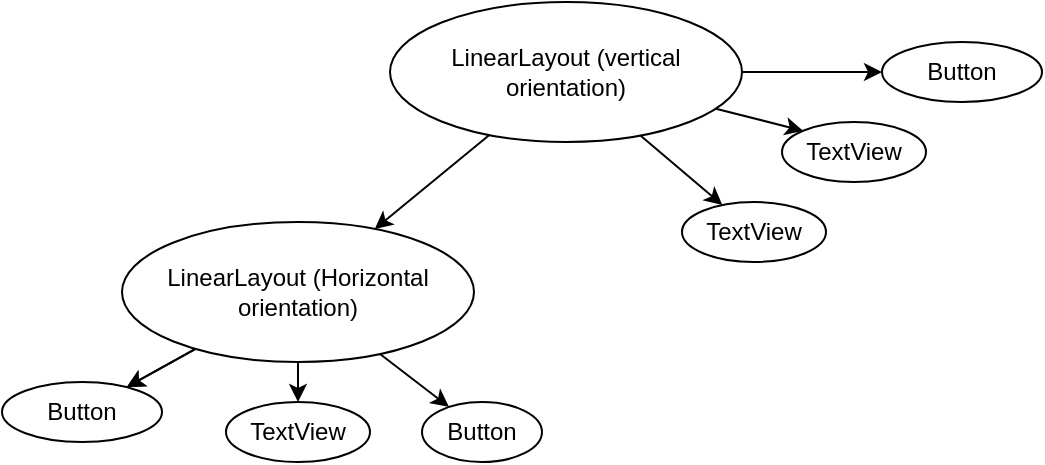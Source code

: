 <mxfile version="13.7.9" type="device"><diagram id="0LnS9x94yrb5jaUfl3Fo" name="Seite-1"><mxGraphModel dx="1186" dy="680" grid="1" gridSize="10" guides="1" tooltips="1" connect="1" arrows="1" fold="1" page="1" pageScale="1" pageWidth="827" pageHeight="1169" math="0" shadow="0"><root><mxCell id="CEDiiuY1Fm8bmOorF_Hs-0"/><mxCell id="CEDiiuY1Fm8bmOorF_Hs-1" parent="CEDiiuY1Fm8bmOorF_Hs-0"/><mxCell id="CbAXzJcNDtoxX4GOqCD0-2" style="rounded=0;orthogonalLoop=1;jettySize=auto;html=1;entryX=0;entryY=0;entryDx=0;entryDy=0;" edge="1" parent="CEDiiuY1Fm8bmOorF_Hs-1" source="CbAXzJcNDtoxX4GOqCD0-1" target="CbAXzJcNDtoxX4GOqCD0-17"><mxGeometry relative="1" as="geometry"><mxPoint x="487.61" y="112.397" as="targetPoint"/></mxGeometry></mxCell><mxCell id="CbAXzJcNDtoxX4GOqCD0-4" style="edgeStyle=none;rounded=0;orthogonalLoop=1;jettySize=auto;html=1;" edge="1" parent="CEDiiuY1Fm8bmOorF_Hs-1" source="CbAXzJcNDtoxX4GOqCD0-1" target="CbAXzJcNDtoxX4GOqCD0-3"><mxGeometry relative="1" as="geometry"/></mxCell><mxCell id="CbAXzJcNDtoxX4GOqCD0-14" value="" style="edgeStyle=none;rounded=0;orthogonalLoop=1;jettySize=auto;html=1;" edge="1" parent="CEDiiuY1Fm8bmOorF_Hs-1" source="CbAXzJcNDtoxX4GOqCD0-1" target="CbAXzJcNDtoxX4GOqCD0-18"><mxGeometry relative="1" as="geometry"><mxPoint x="550.046" y="51.232" as="targetPoint"/></mxGeometry></mxCell><mxCell id="CbAXzJcNDtoxX4GOqCD0-16" style="edgeStyle=none;rounded=0;orthogonalLoop=1;jettySize=auto;html=1;" edge="1" parent="CEDiiuY1Fm8bmOorF_Hs-1" source="CbAXzJcNDtoxX4GOqCD0-1" target="CbAXzJcNDtoxX4GOqCD0-15"><mxGeometry relative="1" as="geometry"/></mxCell><mxCell id="CbAXzJcNDtoxX4GOqCD0-1" value="LinearLayout (vertical orientation)" style="ellipse;whiteSpace=wrap;html=1;" vertex="1" parent="CEDiiuY1Fm8bmOorF_Hs-1"><mxGeometry x="294" y="20" width="176" height="70" as="geometry"/></mxCell><mxCell id="CbAXzJcNDtoxX4GOqCD0-7" value="" style="edgeStyle=none;rounded=0;orthogonalLoop=1;jettySize=auto;html=1;" edge="1" parent="CEDiiuY1Fm8bmOorF_Hs-1" source="CbAXzJcNDtoxX4GOqCD0-3" target="CbAXzJcNDtoxX4GOqCD0-6"><mxGeometry relative="1" as="geometry"/></mxCell><mxCell id="CbAXzJcNDtoxX4GOqCD0-8" value="" style="edgeStyle=none;rounded=0;orthogonalLoop=1;jettySize=auto;html=1;" edge="1" parent="CEDiiuY1Fm8bmOorF_Hs-1" source="CbAXzJcNDtoxX4GOqCD0-3" target="CbAXzJcNDtoxX4GOqCD0-6"><mxGeometry relative="1" as="geometry"/></mxCell><mxCell id="CbAXzJcNDtoxX4GOqCD0-10" value="" style="edgeStyle=none;rounded=0;orthogonalLoop=1;jettySize=auto;html=1;" edge="1" parent="CEDiiuY1Fm8bmOorF_Hs-1" source="CbAXzJcNDtoxX4GOqCD0-3" target="CbAXzJcNDtoxX4GOqCD0-9"><mxGeometry relative="1" as="geometry"/></mxCell><mxCell id="CbAXzJcNDtoxX4GOqCD0-12" value="" style="edgeStyle=none;rounded=0;orthogonalLoop=1;jettySize=auto;html=1;" edge="1" parent="CEDiiuY1Fm8bmOorF_Hs-1" source="CbAXzJcNDtoxX4GOqCD0-3" target="CbAXzJcNDtoxX4GOqCD0-11"><mxGeometry relative="1" as="geometry"/></mxCell><mxCell id="CbAXzJcNDtoxX4GOqCD0-3" value="LinearLayout (Horizontal orientation)" style="ellipse;whiteSpace=wrap;html=1;" vertex="1" parent="CEDiiuY1Fm8bmOorF_Hs-1"><mxGeometry x="160" y="130" width="176" height="70" as="geometry"/></mxCell><mxCell id="CbAXzJcNDtoxX4GOqCD0-6" value="Button" style="ellipse;whiteSpace=wrap;html=1;" vertex="1" parent="CEDiiuY1Fm8bmOorF_Hs-1"><mxGeometry x="100" y="210" width="80" height="30" as="geometry"/></mxCell><mxCell id="CbAXzJcNDtoxX4GOqCD0-9" value="TextView" style="ellipse;whiteSpace=wrap;html=1;" vertex="1" parent="CEDiiuY1Fm8bmOorF_Hs-1"><mxGeometry x="212" y="220" width="72" height="30" as="geometry"/></mxCell><mxCell id="CbAXzJcNDtoxX4GOqCD0-11" value="Button" style="ellipse;whiteSpace=wrap;html=1;" vertex="1" parent="CEDiiuY1Fm8bmOorF_Hs-1"><mxGeometry x="310" y="220" width="60" height="30" as="geometry"/></mxCell><mxCell id="CbAXzJcNDtoxX4GOqCD0-15" value="Button" style="ellipse;whiteSpace=wrap;html=1;" vertex="1" parent="CEDiiuY1Fm8bmOorF_Hs-1"><mxGeometry x="540" y="40" width="80" height="30" as="geometry"/></mxCell><mxCell id="CbAXzJcNDtoxX4GOqCD0-17" value="TextView" style="ellipse;whiteSpace=wrap;html=1;" vertex="1" parent="CEDiiuY1Fm8bmOorF_Hs-1"><mxGeometry x="490" y="80" width="72" height="30" as="geometry"/></mxCell><mxCell id="CbAXzJcNDtoxX4GOqCD0-18" value="TextView" style="ellipse;whiteSpace=wrap;html=1;" vertex="1" parent="CEDiiuY1Fm8bmOorF_Hs-1"><mxGeometry x="440" y="120" width="72" height="30" as="geometry"/></mxCell></root></mxGraphModel></diagram></mxfile>